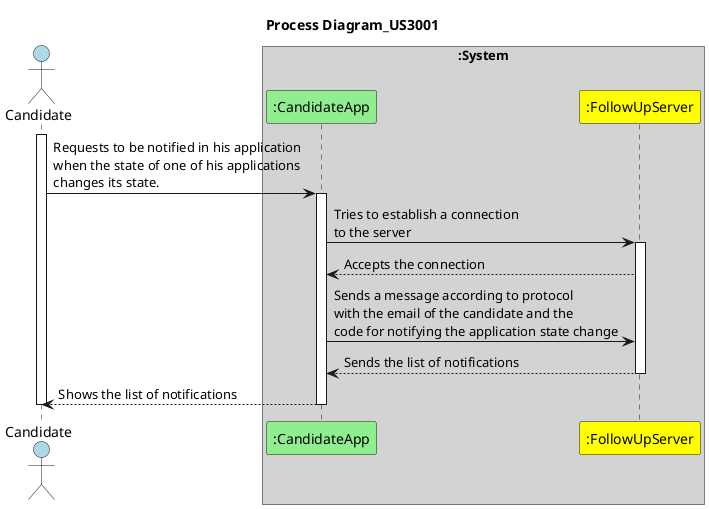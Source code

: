 @startuml
title Process Diagram_US3001
actor Candidate as actor #lightblue
box ":System" #lightgrey
participant ":CandidateApp" as CandidateApp #lightgreen
participant ":FollowUpServer" as FollowUpServer #yellow

activate actor
actor -> CandidateApp : Requests to be notified in his application \nwhen the state of one of his applications \nchanges its state.
activate CandidateApp
CandidateApp -> FollowUpServer : Tries to establish a connection \nto the server
activate FollowUpServer
FollowUpServer --> CandidateApp : Accepts the connection
CandidateApp -> FollowUpServer : Sends a message according to protocol \nwith the email of the candidate and the \ncode for notifying the application state change
FollowUpServer --> CandidateApp : Sends the list of notifications
deactivate FollowUpServer
CandidateApp --> actor : Shows the list of notifications
deactivate CandidateApp
deactivate actor
end box
@enduml
